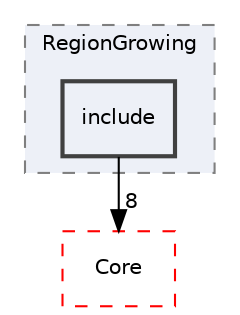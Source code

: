 digraph "include"
{
 // LATEX_PDF_SIZE
  edge [fontname="Helvetica",fontsize="10",labelfontname="Helvetica",labelfontsize="10"];
  node [fontname="Helvetica",fontsize="10",shape=record];
  compound=true
  subgraph clusterdir_6d8ce8fdc2ebabdbfa8ab6ed3a182cf2 {
    graph [ bgcolor="#edf0f7", pencolor="grey50", style="filled,dashed,", label="RegionGrowing", fontname="Helvetica", fontsize="10", URL="dir_6d8ce8fdc2ebabdbfa8ab6ed3a182cf2.html"]
  dir_e6f505860a1bd7463e224f9b41ca31ba [shape=box, label="include", style="filled,bold,", fillcolor="#edf0f7", color="grey25", URL="dir_e6f505860a1bd7463e224f9b41ca31ba.html"];
  }
  dir_cac7f9cecb9aa42a0bd05452dddd8a21 [shape=box, label="Core", style="dashed,", fillcolor="#edf0f7", color="red", URL="dir_cac7f9cecb9aa42a0bd05452dddd8a21.html"];
  dir_e6f505860a1bd7463e224f9b41ca31ba->dir_cac7f9cecb9aa42a0bd05452dddd8a21 [headlabel="8", labeldistance=1.5 headhref="dir_000170_000014.html"];
}
